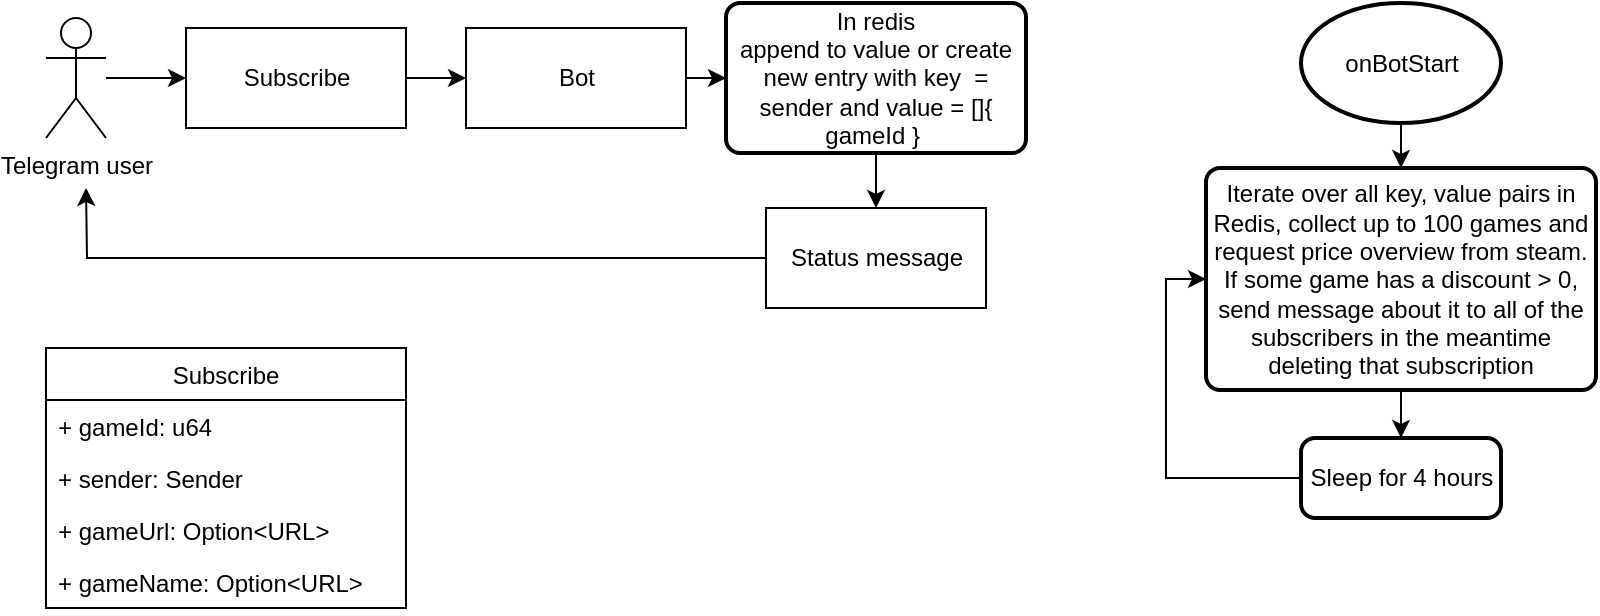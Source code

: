 <mxfile version="14.5.1" type="device"><diagram id="6OFc2q_0OtbxsQ9Tbf7G" name="Page-1"><mxGraphModel dx="1209" dy="702" grid="1" gridSize="10" guides="1" tooltips="1" connect="1" arrows="1" fold="1" page="1" pageScale="1" pageWidth="1169" pageHeight="827" math="0" shadow="0"><root><mxCell id="0"/><mxCell id="1" parent="0"/><mxCell id="OLKgLAE-SC1IzCA10VE5-2" value="Subscribe" style="swimlane;fontStyle=0;childLayout=stackLayout;horizontal=1;startSize=26;fillColor=none;horizontalStack=0;resizeParent=1;resizeParentMax=0;resizeLast=0;collapsible=1;marginBottom=0;" parent="1" vertex="1"><mxGeometry x="30" y="210" width="180" height="130" as="geometry"/></mxCell><mxCell id="OLKgLAE-SC1IzCA10VE5-3" value="+ gameId: u64" style="text;strokeColor=none;fillColor=none;align=left;verticalAlign=top;spacingLeft=4;spacingRight=4;overflow=hidden;rotatable=0;points=[[0,0.5],[1,0.5]];portConstraint=eastwest;" parent="OLKgLAE-SC1IzCA10VE5-2" vertex="1"><mxGeometry y="26" width="180" height="26" as="geometry"/></mxCell><mxCell id="OLKgLAE-SC1IzCA10VE5-10" value="+ sender: Sender" style="text;strokeColor=none;fillColor=none;align=left;verticalAlign=top;spacingLeft=4;spacingRight=4;overflow=hidden;rotatable=0;points=[[0,0.5],[1,0.5]];portConstraint=eastwest;" parent="OLKgLAE-SC1IzCA10VE5-2" vertex="1"><mxGeometry y="52" width="180" height="26" as="geometry"/></mxCell><mxCell id="OLKgLAE-SC1IzCA10VE5-4" value="+ gameUrl: Option&lt;URL&gt;" style="text;strokeColor=none;fillColor=none;align=left;verticalAlign=top;spacingLeft=4;spacingRight=4;overflow=hidden;rotatable=0;points=[[0,0.5],[1,0.5]];portConstraint=eastwest;" parent="OLKgLAE-SC1IzCA10VE5-2" vertex="1"><mxGeometry y="78" width="180" height="26" as="geometry"/></mxCell><mxCell id="OLKgLAE-SC1IzCA10VE5-5" value="+ gameName: Option&lt;URL&gt;" style="text;strokeColor=none;fillColor=none;align=left;verticalAlign=top;spacingLeft=4;spacingRight=4;overflow=hidden;rotatable=0;points=[[0,0.5],[1,0.5]];portConstraint=eastwest;" parent="OLKgLAE-SC1IzCA10VE5-2" vertex="1"><mxGeometry y="104" width="180" height="26" as="geometry"/></mxCell><mxCell id="OLKgLAE-SC1IzCA10VE5-8" style="edgeStyle=orthogonalEdgeStyle;rounded=0;orthogonalLoop=1;jettySize=auto;html=1;entryX=0;entryY=0.5;entryDx=0;entryDy=0;" parent="1" source="OLKgLAE-SC1IzCA10VE5-6" target="OLKgLAE-SC1IzCA10VE5-7" edge="1"><mxGeometry relative="1" as="geometry"/></mxCell><mxCell id="OLKgLAE-SC1IzCA10VE5-6" value="Subscribe" style="html=1;" parent="1" vertex="1"><mxGeometry x="100" y="50" width="110" height="50" as="geometry"/></mxCell><mxCell id="OLKgLAE-SC1IzCA10VE5-11" style="edgeStyle=orthogonalEdgeStyle;rounded=0;orthogonalLoop=1;jettySize=auto;html=1;" parent="1" source="OLKgLAE-SC1IzCA10VE5-7" target="OLKgLAE-SC1IzCA10VE5-9" edge="1"><mxGeometry relative="1" as="geometry"/></mxCell><mxCell id="OLKgLAE-SC1IzCA10VE5-7" value="Bot" style="html=1;" parent="1" vertex="1"><mxGeometry x="240" y="50" width="110" height="50" as="geometry"/></mxCell><mxCell id="OLKgLAE-SC1IzCA10VE5-13" style="edgeStyle=orthogonalEdgeStyle;rounded=0;orthogonalLoop=1;jettySize=auto;html=1;entryX=0.5;entryY=0;entryDx=0;entryDy=0;" parent="1" source="OLKgLAE-SC1IzCA10VE5-9" target="OLKgLAE-SC1IzCA10VE5-12" edge="1"><mxGeometry relative="1" as="geometry"/></mxCell><mxCell id="OLKgLAE-SC1IzCA10VE5-9" value="In redis&lt;br&gt;append to value or create new entry with key&amp;nbsp; = sender and value = []{ gameId }&amp;nbsp;" style="rounded=1;whiteSpace=wrap;html=1;absoluteArcSize=1;arcSize=14;strokeWidth=2;verticalAlign=middle;align=center;" parent="1" vertex="1"><mxGeometry x="370" y="37.5" width="150" height="75" as="geometry"/></mxCell><mxCell id="OLKgLAE-SC1IzCA10VE5-22" style="edgeStyle=orthogonalEdgeStyle;rounded=0;orthogonalLoop=1;jettySize=auto;html=1;" parent="1" source="OLKgLAE-SC1IzCA10VE5-12" edge="1"><mxGeometry relative="1" as="geometry"><mxPoint x="50" y="130" as="targetPoint"/></mxGeometry></mxCell><mxCell id="OLKgLAE-SC1IzCA10VE5-12" value="Status message" style="html=1;" parent="1" vertex="1"><mxGeometry x="390" y="140" width="110" height="50" as="geometry"/></mxCell><mxCell id="OLKgLAE-SC1IzCA10VE5-17" style="edgeStyle=orthogonalEdgeStyle;rounded=0;orthogonalLoop=1;jettySize=auto;html=1;entryX=0.5;entryY=0;entryDx=0;entryDy=0;" parent="1" source="OLKgLAE-SC1IzCA10VE5-15" target="OLKgLAE-SC1IzCA10VE5-16" edge="1"><mxGeometry relative="1" as="geometry"/></mxCell><mxCell id="OLKgLAE-SC1IzCA10VE5-15" value="onBotStart" style="strokeWidth=2;html=1;shape=mxgraph.flowchart.start_1;whiteSpace=wrap;" parent="1" vertex="1"><mxGeometry x="657.5" y="37.5" width="100" height="60" as="geometry"/></mxCell><mxCell id="OLKgLAE-SC1IzCA10VE5-24" style="edgeStyle=orthogonalEdgeStyle;rounded=0;orthogonalLoop=1;jettySize=auto;html=1;entryX=0.5;entryY=0;entryDx=0;entryDy=0;" parent="1" source="OLKgLAE-SC1IzCA10VE5-16" target="OLKgLAE-SC1IzCA10VE5-23" edge="1"><mxGeometry relative="1" as="geometry"/></mxCell><mxCell id="OLKgLAE-SC1IzCA10VE5-16" value="Iterate over all key, value pairs in Redis, collect up to 100 games and request price overview from steam.&lt;br&gt;If some game has a discount &amp;gt; 0, send message about it to all of the subscribers in the meantime deleting that subscription" style="rounded=1;whiteSpace=wrap;html=1;absoluteArcSize=1;arcSize=14;strokeWidth=2;align=center;verticalAlign=middle;" parent="1" vertex="1"><mxGeometry x="610" y="120" width="195" height="111" as="geometry"/></mxCell><mxCell id="OLKgLAE-SC1IzCA10VE5-21" style="edgeStyle=orthogonalEdgeStyle;rounded=0;orthogonalLoop=1;jettySize=auto;html=1;" parent="1" source="OLKgLAE-SC1IzCA10VE5-18" target="OLKgLAE-SC1IzCA10VE5-6" edge="1"><mxGeometry relative="1" as="geometry"/></mxCell><mxCell id="OLKgLAE-SC1IzCA10VE5-18" value="Telegram user" style="shape=umlActor;verticalLabelPosition=bottom;verticalAlign=top;html=1;align=center;" parent="1" vertex="1"><mxGeometry x="30" y="45" width="30" height="60" as="geometry"/></mxCell><mxCell id="OLKgLAE-SC1IzCA10VE5-25" style="edgeStyle=orthogonalEdgeStyle;rounded=0;orthogonalLoop=1;jettySize=auto;html=1;entryX=0;entryY=0.5;entryDx=0;entryDy=0;" parent="1" source="OLKgLAE-SC1IzCA10VE5-23" target="OLKgLAE-SC1IzCA10VE5-16" edge="1"><mxGeometry relative="1" as="geometry"><Array as="points"><mxPoint x="590" y="275"/><mxPoint x="590" y="176"/></Array></mxGeometry></mxCell><mxCell id="OLKgLAE-SC1IzCA10VE5-23" value="Sleep for 4 hours" style="rounded=1;whiteSpace=wrap;html=1;absoluteArcSize=1;arcSize=14;strokeWidth=2;align=center;verticalAlign=middle;" parent="1" vertex="1"><mxGeometry x="657.5" y="255" width="100" height="40" as="geometry"/></mxCell></root></mxGraphModel></diagram></mxfile>